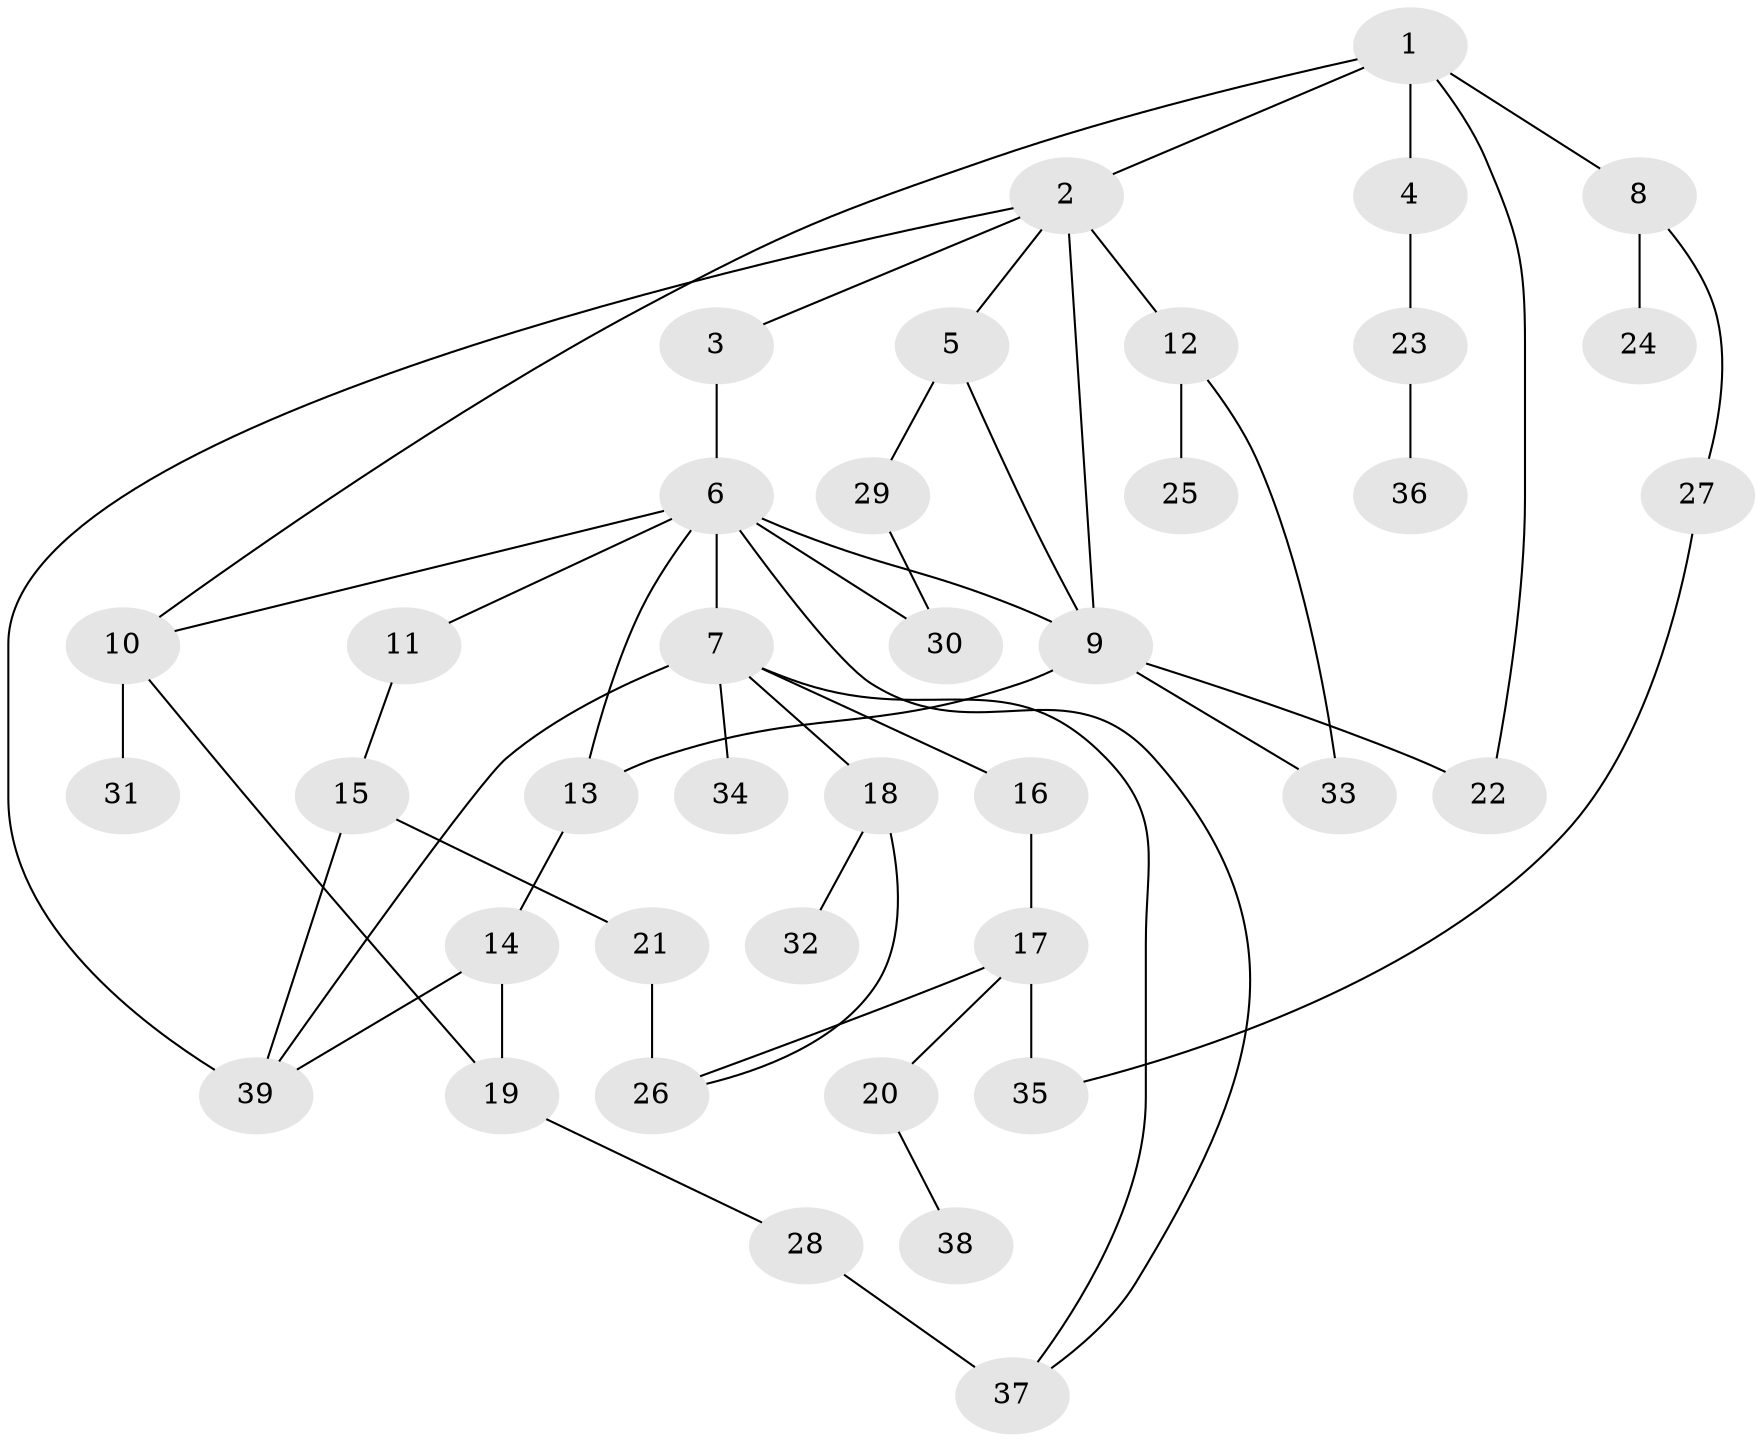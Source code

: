 // original degree distribution, {6: 0.07692307692307693, 2: 0.2692307692307692, 3: 0.14102564102564102, 4: 0.14102564102564102, 5: 0.01282051282051282, 1: 0.358974358974359}
// Generated by graph-tools (version 1.1) at 2025/34/03/09/25 02:34:06]
// undirected, 39 vertices, 54 edges
graph export_dot {
graph [start="1"]
  node [color=gray90,style=filled];
  1;
  2;
  3;
  4;
  5;
  6;
  7;
  8;
  9;
  10;
  11;
  12;
  13;
  14;
  15;
  16;
  17;
  18;
  19;
  20;
  21;
  22;
  23;
  24;
  25;
  26;
  27;
  28;
  29;
  30;
  31;
  32;
  33;
  34;
  35;
  36;
  37;
  38;
  39;
  1 -- 2 [weight=1.0];
  1 -- 4 [weight=1.0];
  1 -- 8 [weight=1.0];
  1 -- 10 [weight=1.0];
  1 -- 22 [weight=1.0];
  2 -- 3 [weight=1.0];
  2 -- 5 [weight=1.0];
  2 -- 9 [weight=2.0];
  2 -- 12 [weight=1.0];
  2 -- 39 [weight=1.0];
  3 -- 6 [weight=4.0];
  4 -- 23 [weight=1.0];
  5 -- 9 [weight=1.0];
  5 -- 29 [weight=1.0];
  6 -- 7 [weight=1.0];
  6 -- 9 [weight=1.0];
  6 -- 10 [weight=1.0];
  6 -- 11 [weight=1.0];
  6 -- 13 [weight=2.0];
  6 -- 30 [weight=1.0];
  6 -- 37 [weight=1.0];
  7 -- 16 [weight=1.0];
  7 -- 18 [weight=1.0];
  7 -- 34 [weight=1.0];
  7 -- 37 [weight=1.0];
  7 -- 39 [weight=1.0];
  8 -- 24 [weight=1.0];
  8 -- 27 [weight=1.0];
  9 -- 13 [weight=1.0];
  9 -- 22 [weight=1.0];
  9 -- 33 [weight=1.0];
  10 -- 19 [weight=1.0];
  10 -- 31 [weight=2.0];
  11 -- 15 [weight=1.0];
  12 -- 25 [weight=1.0];
  12 -- 33 [weight=1.0];
  13 -- 14 [weight=1.0];
  14 -- 19 [weight=1.0];
  14 -- 39 [weight=1.0];
  15 -- 21 [weight=1.0];
  15 -- 39 [weight=1.0];
  16 -- 17 [weight=1.0];
  17 -- 20 [weight=1.0];
  17 -- 26 [weight=1.0];
  17 -- 35 [weight=1.0];
  18 -- 26 [weight=1.0];
  18 -- 32 [weight=1.0];
  19 -- 28 [weight=1.0];
  20 -- 38 [weight=1.0];
  21 -- 26 [weight=4.0];
  23 -- 36 [weight=1.0];
  27 -- 35 [weight=1.0];
  28 -- 37 [weight=2.0];
  29 -- 30 [weight=2.0];
}
